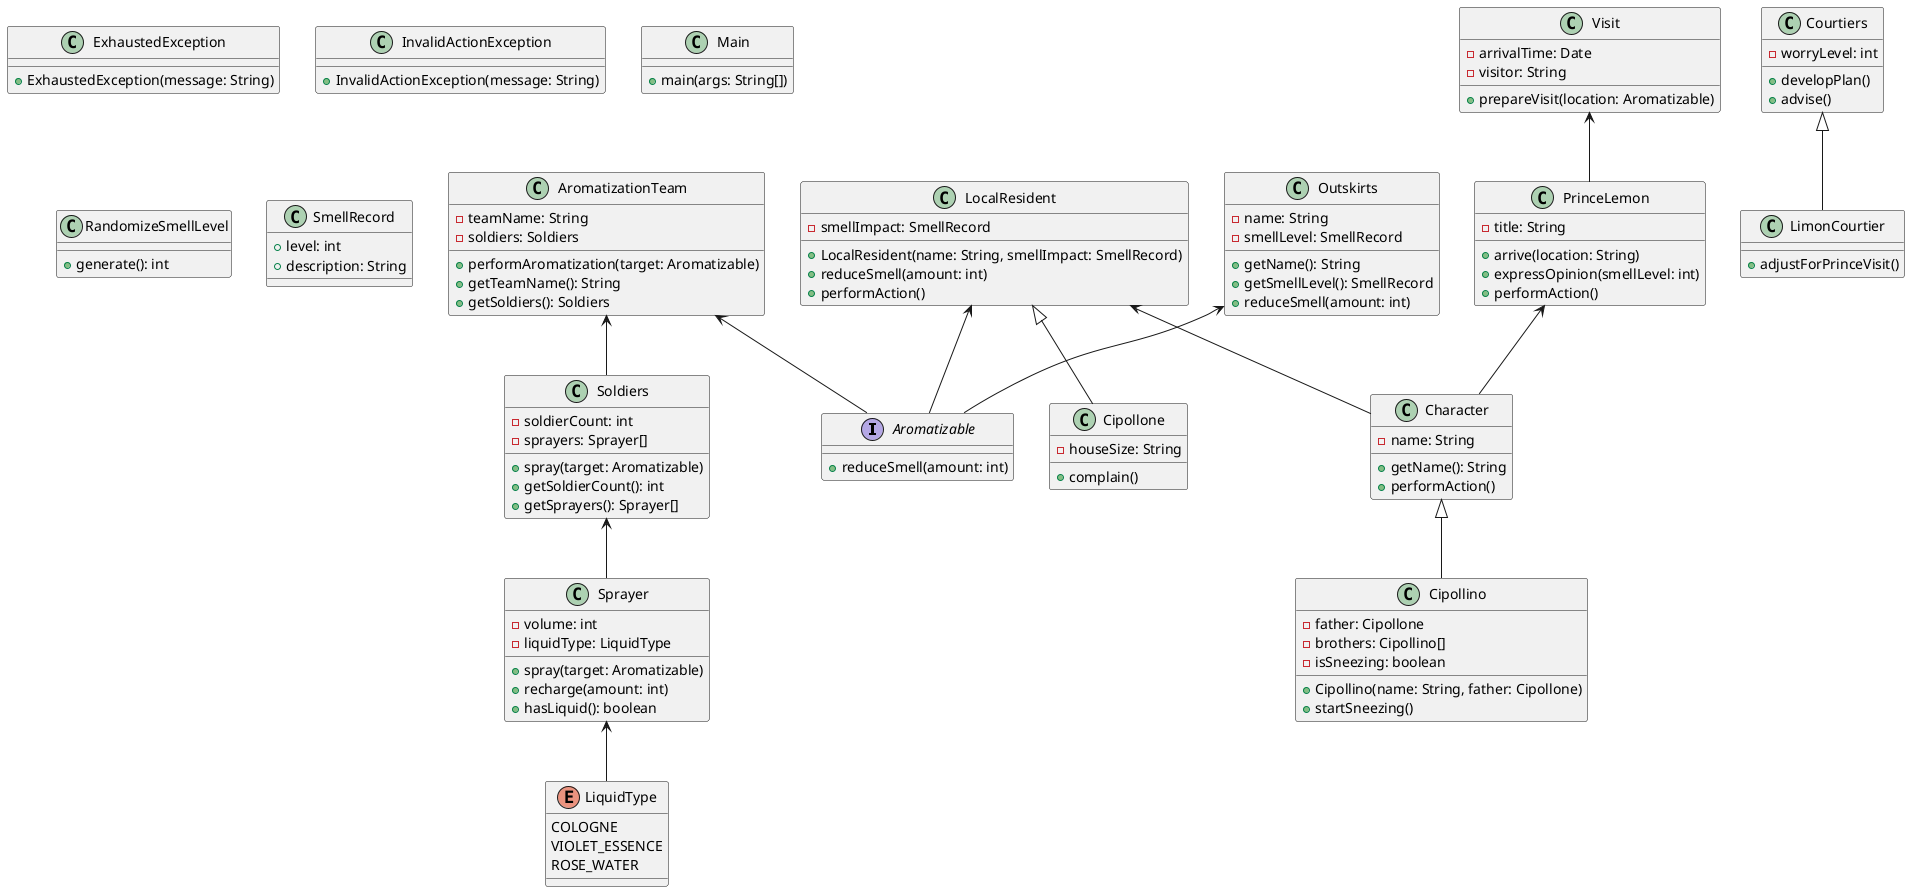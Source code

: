 @startuml

interface Aromatizable {
    + reduceSmell(amount: int)
}

class AromatizationTeam {
    - teamName: String
    - soldiers: Soldiers
    + performAromatization(target: Aromatizable)
    + getTeamName(): String
    + getSoldiers(): Soldiers
}

class Character {
    - name: String
    + getName(): String
    + performAction()
}

class Courtiers {
    - worryLevel: int
    + developPlan()
    + advise()
}

class ExhaustedException {
    + ExhaustedException(message: String)
}

class InvalidActionException {
    + InvalidActionException(message: String)
}

enum LiquidType {
    COLOGNE
    VIOLET_ESSENCE
    ROSE_WATER
}

class LocalResident {
    - smellImpact: SmellRecord
    + LocalResident(name: String, smellImpact: SmellRecord)
    + reduceSmell(amount: int)
    + performAction()
}

class Main {
    + main(args: String[])
}

class Outskirts {
    - name: String
    - smellLevel: SmellRecord
    + getName(): String
    + getSmellLevel(): SmellRecord
    + reduceSmell(amount: int)
}

class PrinceLemon {
    - title: String
    + arrive(location: String)
    + expressOpinion(smellLevel: int)
    + performAction()
}

class RandomizeSmellLevel {
    + generate(): int
}

class SmellRecord {
    + level: int
    + description: String
}

class Soldiers {
    - soldierCount: int
    - sprayers: Sprayer[]
    + spray(target: Aromatizable)
    + getSoldierCount(): int
    + getSprayers(): Sprayer[]
}

class Sprayer {
    - volume: int
    - liquidType: LiquidType
    + spray(target: Aromatizable)
    + recharge(amount: int)
    + hasLiquid(): boolean
}

class Cipollino extends Character {
    - father: Cipollone
    - brothers: Cipollino[]
    - isSneezing: boolean
    + Cipollino(name: String, father: Cipollone)
    + startSneezing()
}

class Cipollone extends LocalResident {
    - houseSize: String
    + complain()
}


class LimonCourtier extends Courtiers {
    + adjustForPrinceVisit()
}

class Visit {
    - arrivalTime: Date
    - visitor: String
    + prepareVisit(location: Aromatizable)
}

AromatizationTeam <-- Soldiers
AromatizationTeam <-- Aromatizable
LocalResident <-- Character
LocalResident <-- Aromatizable
PrinceLemon <-- Character
Soldiers <-- Sprayer
Sprayer <-- LiquidType
Outskirts <-- Aromatizable

Visit <-- PrinceLemon
@enduml
